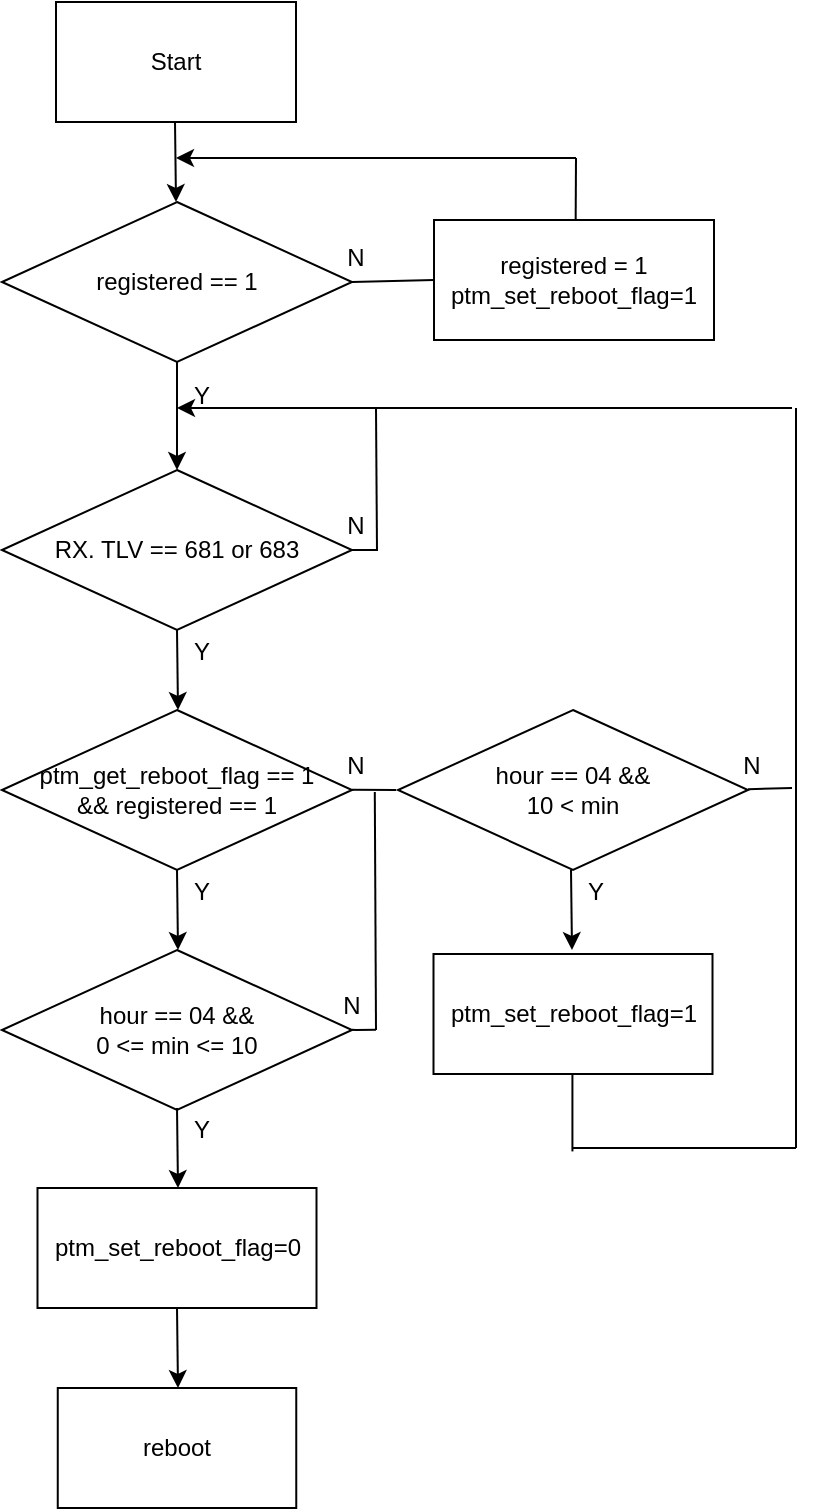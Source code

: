 <mxfile version="16.1.0" type="github"><diagram id="kxo-eBItR1PnYTO2PNju" name="Page-1"><mxGraphModel dx="1422" dy="705" grid="1" gridSize="10" guides="1" tooltips="1" connect="1" arrows="1" fold="1" page="1" pageScale="1" pageWidth="827" pageHeight="1169" math="0" shadow="0"><root><mxCell id="0"/><mxCell id="1" parent="0"/><mxCell id="RdYfDr8UBamLR5a63Mk0-7" value="Start" style="rounded=0;whiteSpace=wrap;html=1;" parent="1" vertex="1"><mxGeometry x="360" y="40" width="120" height="60" as="geometry"/></mxCell><mxCell id="RdYfDr8UBamLR5a63Mk0-9" value="RX. TLV == 681 or 683" style="rhombus;whiteSpace=wrap;html=1;" parent="1" vertex="1"><mxGeometry x="333" y="274" width="175" height="80" as="geometry"/></mxCell><mxCell id="RdYfDr8UBamLR5a63Mk0-12" value="" style="endArrow=none;html=1;rounded=0;" parent="1" edge="1"><mxGeometry width="50" height="50" relative="1" as="geometry"><mxPoint x="520.5" y="314.5" as="sourcePoint"/><mxPoint x="520" y="243" as="targetPoint"/></mxGeometry></mxCell><mxCell id="RdYfDr8UBamLR5a63Mk0-13" value="" style="endArrow=classic;html=1;rounded=0;" parent="1" edge="1"><mxGeometry width="50" height="50" relative="1" as="geometry"><mxPoint x="530" y="243" as="sourcePoint"/><mxPoint x="420.5" y="243" as="targetPoint"/></mxGeometry></mxCell><mxCell id="RdYfDr8UBamLR5a63Mk0-14" value="N" style="text;html=1;strokeColor=none;fillColor=none;align=center;verticalAlign=middle;whiteSpace=wrap;rounded=0;" parent="1" vertex="1"><mxGeometry x="480" y="287" width="60" height="30" as="geometry"/></mxCell><mxCell id="RdYfDr8UBamLR5a63Mk0-15" value="Y" style="text;html=1;strokeColor=none;fillColor=none;align=center;verticalAlign=middle;whiteSpace=wrap;rounded=0;" parent="1" vertex="1"><mxGeometry x="403" y="350" width="60" height="30" as="geometry"/></mxCell><mxCell id="RdYfDr8UBamLR5a63Mk0-16" value="ptm_get_reboot_flag == 1&lt;br&gt;&amp;amp;&amp;amp; registered == 1" style="rhombus;whiteSpace=wrap;html=1;" parent="1" vertex="1"><mxGeometry x="333" y="394" width="175" height="80" as="geometry"/></mxCell><mxCell id="RdYfDr8UBamLR5a63Mk0-19" value="" style="endArrow=classic;html=1;rounded=0;" parent="1" edge="1"><mxGeometry width="50" height="50" relative="1" as="geometry"><mxPoint x="419.5" y="100" as="sourcePoint"/><mxPoint x="420" y="140" as="targetPoint"/></mxGeometry></mxCell><mxCell id="RdYfDr8UBamLR5a63Mk0-20" value="registered = 1&lt;br&gt;ptm_set_reboot_flag=1" style="rounded=0;whiteSpace=wrap;html=1;" parent="1" vertex="1"><mxGeometry x="549" y="149" width="140" height="60" as="geometry"/></mxCell><mxCell id="RdYfDr8UBamLR5a63Mk0-21" value="" style="endArrow=classic;html=1;rounded=0;exitX=0.5;exitY=1;exitDx=0;exitDy=0;entryX=0.5;entryY=0;entryDx=0;entryDy=0;" parent="1" source="RdYfDr8UBamLR5a63Mk0-52" target="RdYfDr8UBamLR5a63Mk0-9" edge="1"><mxGeometry width="50" height="50" relative="1" as="geometry"><mxPoint x="420.5" y="289" as="sourcePoint"/><mxPoint x="421" y="290" as="targetPoint"/></mxGeometry></mxCell><mxCell id="RdYfDr8UBamLR5a63Mk0-23" value="" style="endArrow=classic;html=1;rounded=0;" parent="1" edge="1"><mxGeometry width="50" height="50" relative="1" as="geometry"><mxPoint x="420.5" y="354" as="sourcePoint"/><mxPoint x="421" y="394" as="targetPoint"/></mxGeometry></mxCell><mxCell id="RdYfDr8UBamLR5a63Mk0-24" value="Y" style="text;html=1;strokeColor=none;fillColor=none;align=center;verticalAlign=middle;whiteSpace=wrap;rounded=0;" parent="1" vertex="1"><mxGeometry x="403" y="470" width="60" height="30" as="geometry"/></mxCell><mxCell id="RdYfDr8UBamLR5a63Mk0-25" value="hour == 04 &amp;amp;&amp;amp;&lt;br&gt;0 &amp;lt;= min &amp;lt;= 10" style="rhombus;whiteSpace=wrap;html=1;" parent="1" vertex="1"><mxGeometry x="333" y="514" width="175" height="80" as="geometry"/></mxCell><mxCell id="RdYfDr8UBamLR5a63Mk0-26" value="" style="endArrow=classic;html=1;rounded=0;" parent="1" edge="1"><mxGeometry width="50" height="50" relative="1" as="geometry"><mxPoint x="420.5" y="474.0" as="sourcePoint"/><mxPoint x="421" y="514.0" as="targetPoint"/></mxGeometry></mxCell><mxCell id="RdYfDr8UBamLR5a63Mk0-27" value="ptm_set_reboot_flag=0" style="rounded=0;whiteSpace=wrap;html=1;" parent="1" vertex="1"><mxGeometry x="350.75" y="633" width="139.5" height="60" as="geometry"/></mxCell><mxCell id="RdYfDr8UBamLR5a63Mk0-28" value="Y" style="text;html=1;strokeColor=none;fillColor=none;align=center;verticalAlign=middle;whiteSpace=wrap;rounded=0;" parent="1" vertex="1"><mxGeometry x="403" y="589" width="60" height="30" as="geometry"/></mxCell><mxCell id="RdYfDr8UBamLR5a63Mk0-29" value="" style="endArrow=classic;html=1;rounded=0;" parent="1" edge="1"><mxGeometry width="50" height="50" relative="1" as="geometry"><mxPoint x="420.5" y="593" as="sourcePoint"/><mxPoint x="421" y="633" as="targetPoint"/></mxGeometry></mxCell><mxCell id="RdYfDr8UBamLR5a63Mk0-30" value="reboot" style="rounded=0;whiteSpace=wrap;html=1;" parent="1" vertex="1"><mxGeometry x="360.88" y="733" width="119.25" height="60" as="geometry"/></mxCell><mxCell id="RdYfDr8UBamLR5a63Mk0-31" value="" style="endArrow=classic;html=1;rounded=0;" parent="1" edge="1"><mxGeometry width="50" height="50" relative="1" as="geometry"><mxPoint x="420.5" y="693" as="sourcePoint"/><mxPoint x="421" y="733" as="targetPoint"/></mxGeometry></mxCell><mxCell id="RdYfDr8UBamLR5a63Mk0-33" value="N" style="text;html=1;strokeColor=none;fillColor=none;align=center;verticalAlign=middle;whiteSpace=wrap;rounded=0;" parent="1" vertex="1"><mxGeometry x="480" y="407" width="60" height="30" as="geometry"/></mxCell><mxCell id="RdYfDr8UBamLR5a63Mk0-34" value="hour == 04 &amp;amp;&amp;amp;&lt;br&gt;10 &amp;lt; min" style="rhombus;whiteSpace=wrap;html=1;" parent="1" vertex="1"><mxGeometry x="531" y="394" width="175" height="80" as="geometry"/></mxCell><mxCell id="RdYfDr8UBamLR5a63Mk0-35" value="" style="endArrow=none;html=1;rounded=0;" parent="1" edge="1"><mxGeometry width="50" height="50" relative="1" as="geometry"><mxPoint x="706" y="433.58" as="sourcePoint"/><mxPoint x="728" y="433" as="targetPoint"/></mxGeometry></mxCell><mxCell id="RdYfDr8UBamLR5a63Mk0-36" value="N" style="text;html=1;strokeColor=none;fillColor=none;align=center;verticalAlign=middle;whiteSpace=wrap;rounded=0;" parent="1" vertex="1"><mxGeometry x="678" y="407" width="60" height="30" as="geometry"/></mxCell><mxCell id="RdYfDr8UBamLR5a63Mk0-38" value="" style="endArrow=none;html=1;rounded=0;" parent="1" edge="1"><mxGeometry width="50" height="50" relative="1" as="geometry"><mxPoint x="728" y="243" as="sourcePoint"/><mxPoint x="528" y="243" as="targetPoint"/></mxGeometry></mxCell><mxCell id="RdYfDr8UBamLR5a63Mk0-39" value="ptm_set_reboot_flag=1" style="rounded=0;whiteSpace=wrap;html=1;" parent="1" vertex="1"><mxGeometry x="548.75" y="516" width="139.5" height="60" as="geometry"/></mxCell><mxCell id="RdYfDr8UBamLR5a63Mk0-40" value="Y" style="text;html=1;strokeColor=none;fillColor=none;align=center;verticalAlign=middle;whiteSpace=wrap;rounded=0;" parent="1" vertex="1"><mxGeometry x="600" y="470" width="60" height="30" as="geometry"/></mxCell><mxCell id="RdYfDr8UBamLR5a63Mk0-41" value="" style="endArrow=classic;html=1;rounded=0;" parent="1" edge="1"><mxGeometry width="50" height="50" relative="1" as="geometry"><mxPoint x="617.5" y="474" as="sourcePoint"/><mxPoint x="618" y="514" as="targetPoint"/></mxGeometry></mxCell><mxCell id="RdYfDr8UBamLR5a63Mk0-42" value="" style="endArrow=none;html=1;rounded=0;" parent="1" edge="1"><mxGeometry width="50" height="50" relative="1" as="geometry"><mxPoint x="618.21" y="576" as="sourcePoint"/><mxPoint x="618.21" y="614.71" as="targetPoint"/></mxGeometry></mxCell><mxCell id="RdYfDr8UBamLR5a63Mk0-43" value="" style="endArrow=none;html=1;rounded=0;" parent="1" edge="1"><mxGeometry width="50" height="50" relative="1" as="geometry"><mxPoint x="730" y="613" as="sourcePoint"/><mxPoint x="730.0" y="243" as="targetPoint"/></mxGeometry></mxCell><mxCell id="RdYfDr8UBamLR5a63Mk0-44" value="" style="endArrow=none;html=1;rounded=0;" parent="1" edge="1"><mxGeometry width="50" height="50" relative="1" as="geometry"><mxPoint x="618.21" y="613" as="sourcePoint"/><mxPoint x="730" y="613" as="targetPoint"/></mxGeometry></mxCell><mxCell id="RdYfDr8UBamLR5a63Mk0-46" value="" style="endArrow=none;html=1;rounded=0;" parent="1" edge="1"><mxGeometry width="50" height="50" relative="1" as="geometry"><mxPoint x="508" y="433.9" as="sourcePoint"/><mxPoint x="530" y="434" as="targetPoint"/></mxGeometry></mxCell><mxCell id="RdYfDr8UBamLR5a63Mk0-47" value="N" style="text;html=1;strokeColor=none;fillColor=none;align=center;verticalAlign=middle;whiteSpace=wrap;rounded=0;" parent="1" vertex="1"><mxGeometry x="478.13" y="527" width="60" height="30" as="geometry"/></mxCell><mxCell id="RdYfDr8UBamLR5a63Mk0-49" value="" style="endArrow=none;html=1;rounded=0;exitX=0.64;exitY=1.033;exitDx=0;exitDy=0;exitPerimeter=0;" parent="1" edge="1"><mxGeometry width="50" height="50" relative="1" as="geometry"><mxPoint x="519.4" y="434.99" as="sourcePoint"/><mxPoint x="520" y="554" as="targetPoint"/></mxGeometry></mxCell><mxCell id="RdYfDr8UBamLR5a63Mk0-50" value="" style="endArrow=none;html=1;rounded=0;" parent="1" edge="1"><mxGeometry width="50" height="50" relative="1" as="geometry"><mxPoint x="508" y="313.94" as="sourcePoint"/><mxPoint x="520" y="314" as="targetPoint"/></mxGeometry></mxCell><mxCell id="RdYfDr8UBamLR5a63Mk0-51" value="" style="endArrow=none;html=1;rounded=0;" parent="1" edge="1"><mxGeometry width="50" height="50" relative="1" as="geometry"><mxPoint x="508" y="553.86" as="sourcePoint"/><mxPoint x="520" y="553.92" as="targetPoint"/><Array as="points"><mxPoint x="510" y="554"/></Array></mxGeometry></mxCell><mxCell id="RdYfDr8UBamLR5a63Mk0-52" value="registered == 1" style="rhombus;whiteSpace=wrap;html=1;" parent="1" vertex="1"><mxGeometry x="333.01" y="140" width="175" height="80" as="geometry"/></mxCell><mxCell id="RdYfDr8UBamLR5a63Mk0-53" value="N" style="text;html=1;strokeColor=none;fillColor=none;align=center;verticalAlign=middle;whiteSpace=wrap;rounded=0;" parent="1" vertex="1"><mxGeometry x="480" y="153" width="60" height="30" as="geometry"/></mxCell><mxCell id="RdYfDr8UBamLR5a63Mk0-54" value="Y" style="text;html=1;strokeColor=none;fillColor=none;align=center;verticalAlign=middle;whiteSpace=wrap;rounded=0;" parent="1" vertex="1"><mxGeometry x="403" y="222" width="60" height="30" as="geometry"/></mxCell><mxCell id="RdYfDr8UBamLR5a63Mk0-56" value="" style="endArrow=none;html=1;rounded=0;entryX=0;entryY=0.5;entryDx=0;entryDy=0;" parent="1" target="RdYfDr8UBamLR5a63Mk0-20" edge="1"><mxGeometry width="50" height="50" relative="1" as="geometry"><mxPoint x="508.0" y="179.94" as="sourcePoint"/><mxPoint x="520" y="180" as="targetPoint"/></mxGeometry></mxCell><mxCell id="RdYfDr8UBamLR5a63Mk0-59" value="" style="endArrow=none;html=1;rounded=0;" parent="1" edge="1"><mxGeometry width="50" height="50" relative="1" as="geometry"><mxPoint x="619.83" y="149" as="sourcePoint"/><mxPoint x="620" y="118" as="targetPoint"/></mxGeometry></mxCell><mxCell id="RdYfDr8UBamLR5a63Mk0-61" value="" style="endArrow=classic;html=1;rounded=0;" parent="1" edge="1"><mxGeometry width="50" height="50" relative="1" as="geometry"><mxPoint x="620" y="118" as="sourcePoint"/><mxPoint x="420" y="118" as="targetPoint"/></mxGeometry></mxCell></root></mxGraphModel></diagram></mxfile>